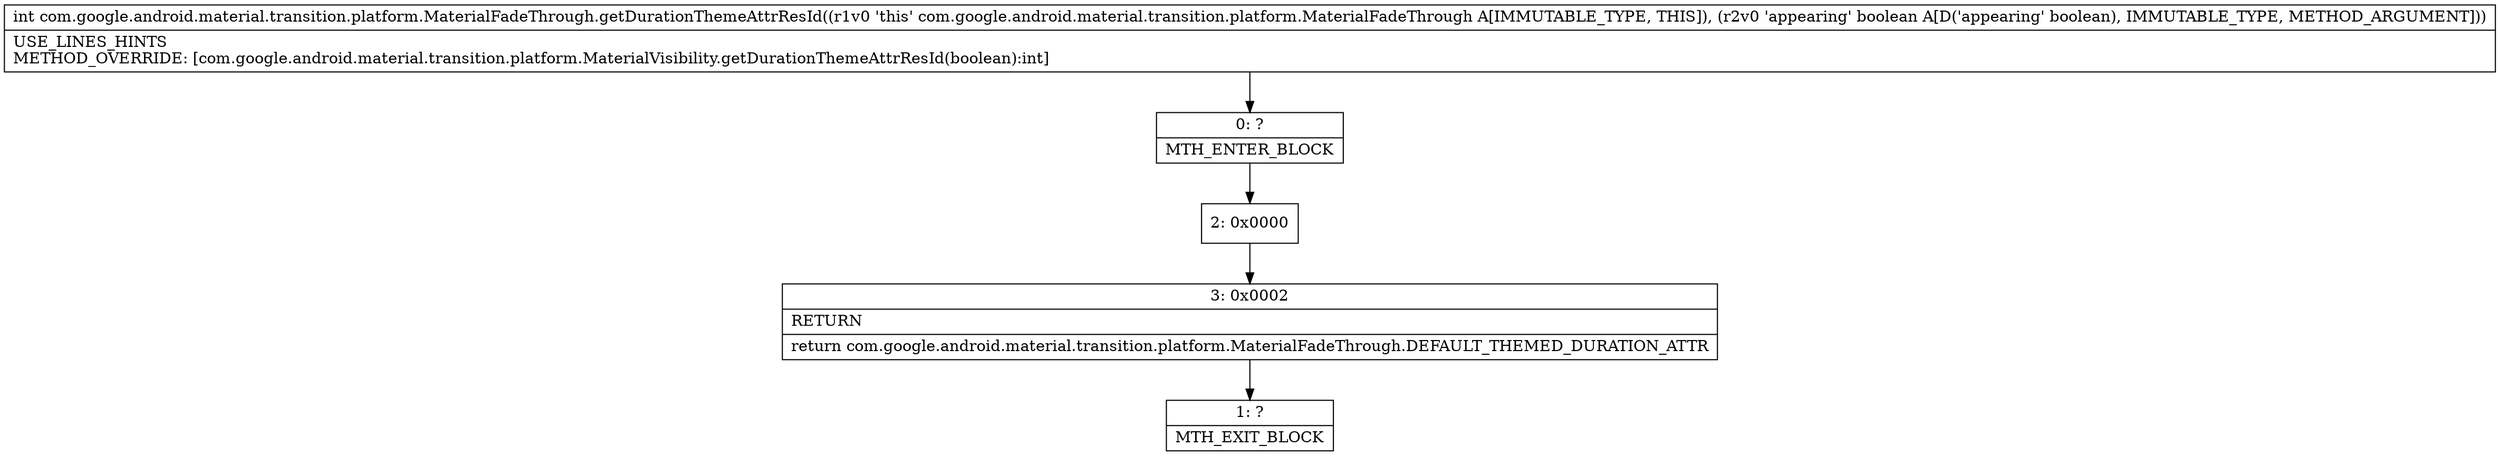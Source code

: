 digraph "CFG forcom.google.android.material.transition.platform.MaterialFadeThrough.getDurationThemeAttrResId(Z)I" {
Node_0 [shape=record,label="{0\:\ ?|MTH_ENTER_BLOCK\l}"];
Node_2 [shape=record,label="{2\:\ 0x0000}"];
Node_3 [shape=record,label="{3\:\ 0x0002|RETURN\l|return com.google.android.material.transition.platform.MaterialFadeThrough.DEFAULT_THEMED_DURATION_ATTR\l}"];
Node_1 [shape=record,label="{1\:\ ?|MTH_EXIT_BLOCK\l}"];
MethodNode[shape=record,label="{int com.google.android.material.transition.platform.MaterialFadeThrough.getDurationThemeAttrResId((r1v0 'this' com.google.android.material.transition.platform.MaterialFadeThrough A[IMMUTABLE_TYPE, THIS]), (r2v0 'appearing' boolean A[D('appearing' boolean), IMMUTABLE_TYPE, METHOD_ARGUMENT]))  | USE_LINES_HINTS\lMETHOD_OVERRIDE: [com.google.android.material.transition.platform.MaterialVisibility.getDurationThemeAttrResId(boolean):int]\l}"];
MethodNode -> Node_0;Node_0 -> Node_2;
Node_2 -> Node_3;
Node_3 -> Node_1;
}

